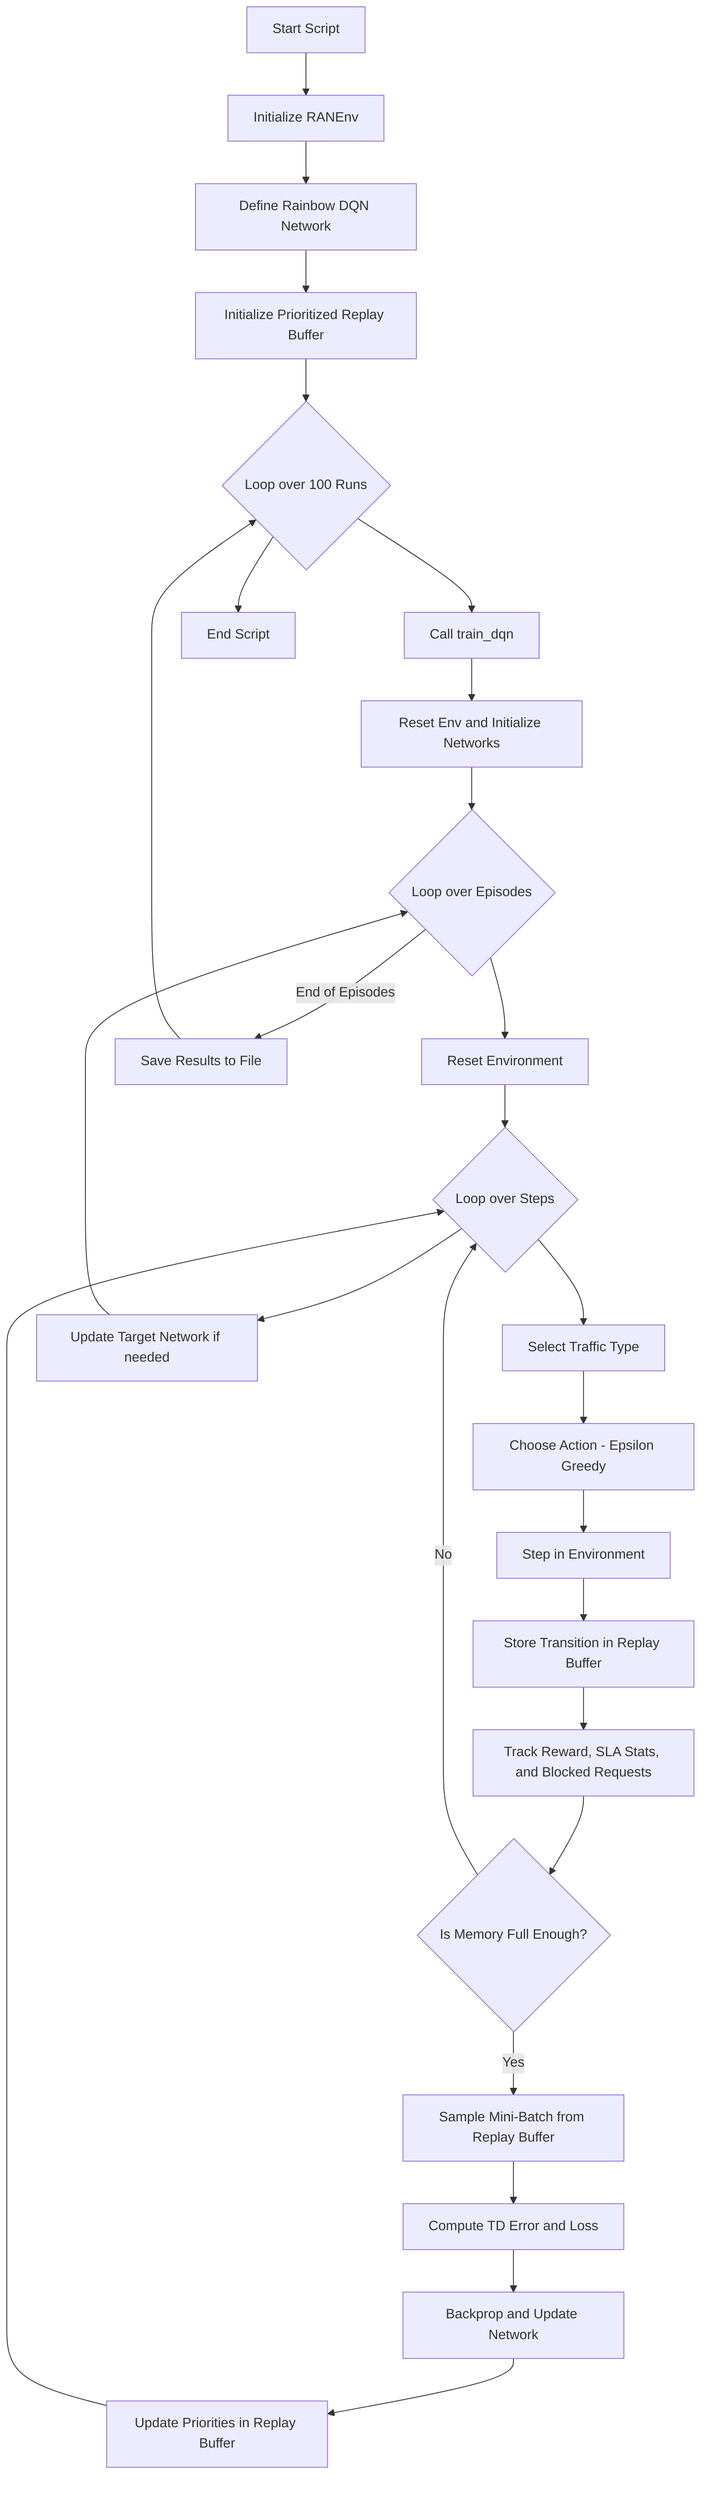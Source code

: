 flowchart TD
  A[Start Script] --> B[Initialize RANEnv] --> C[Define Rainbow DQN Network] --> D[Initialize Prioritized Replay Buffer] --> E{Loop over 100 Runs} --> F[Call train_dqn]
  F --> G[Reset Env and Initialize Networks] --> H{Loop over Episodes} --> I[Reset Environment] --> J{Loop over Steps} --> K[Select Traffic Type] --> L[Choose Action - Epsilon Greedy] --> M[Step in Environment] --> N[Store Transition in Replay Buffer] --> O[Track Reward, SLA Stats, and Blocked Requests]
  O --> P{Is Memory Full Enough?} -->|Yes| Q[Sample Mini-Batch from Replay Buffer] --> R[Compute TD Error and Loss] --> S[Backprop and Update Network] --> T[Update Priorities in Replay Buffer] --> J
  P -->|No| J --> U[Update Target Network if needed] --> H
  H -->|End of Episodes| V[Save Results to File] --> E
  E --> W[End Script]